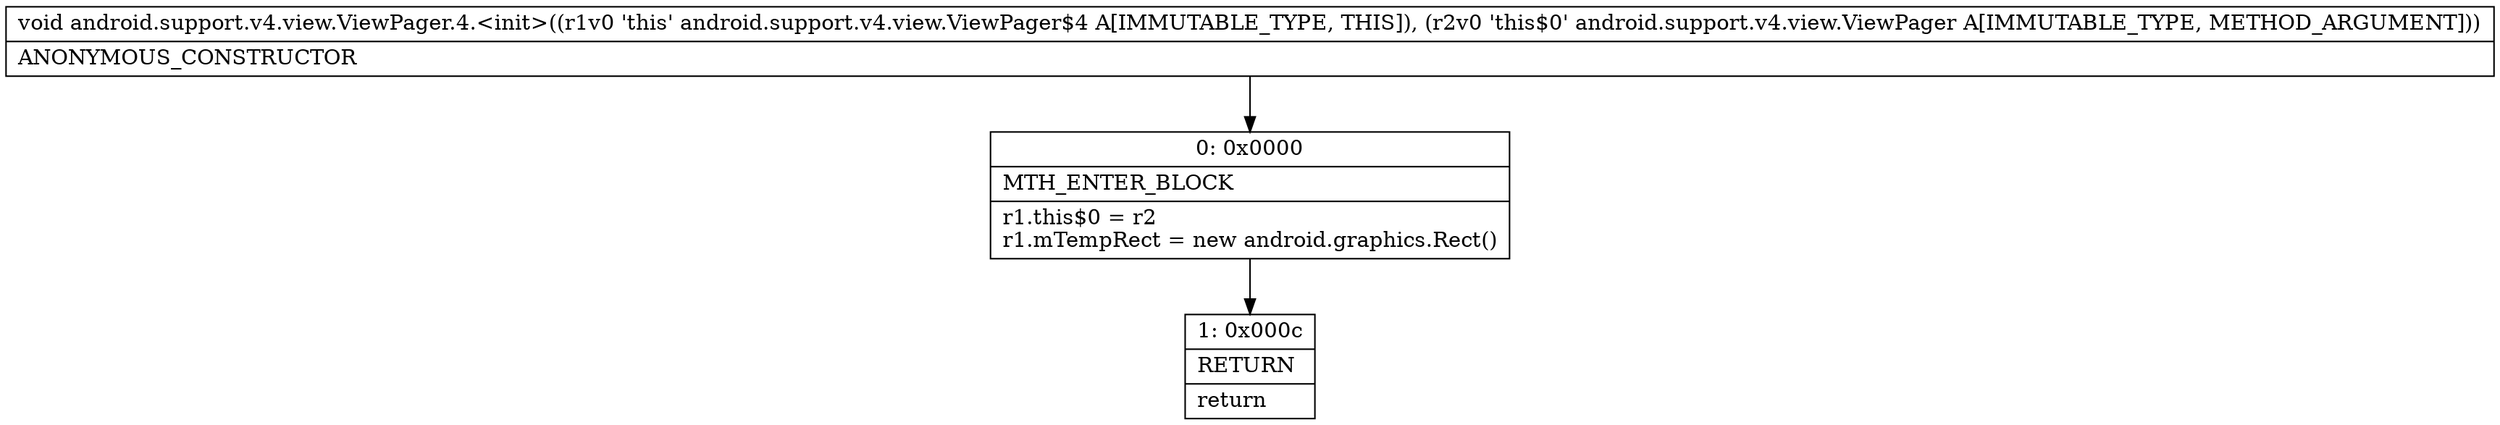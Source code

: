 digraph "CFG forandroid.support.v4.view.ViewPager.4.\<init\>(Landroid\/support\/v4\/view\/ViewPager;)V" {
Node_0 [shape=record,label="{0\:\ 0x0000|MTH_ENTER_BLOCK\l|r1.this$0 = r2\lr1.mTempRect = new android.graphics.Rect()\l}"];
Node_1 [shape=record,label="{1\:\ 0x000c|RETURN\l|return\l}"];
MethodNode[shape=record,label="{void android.support.v4.view.ViewPager.4.\<init\>((r1v0 'this' android.support.v4.view.ViewPager$4 A[IMMUTABLE_TYPE, THIS]), (r2v0 'this$0' android.support.v4.view.ViewPager A[IMMUTABLE_TYPE, METHOD_ARGUMENT]))  | ANONYMOUS_CONSTRUCTOR\l}"];
MethodNode -> Node_0;
Node_0 -> Node_1;
}

